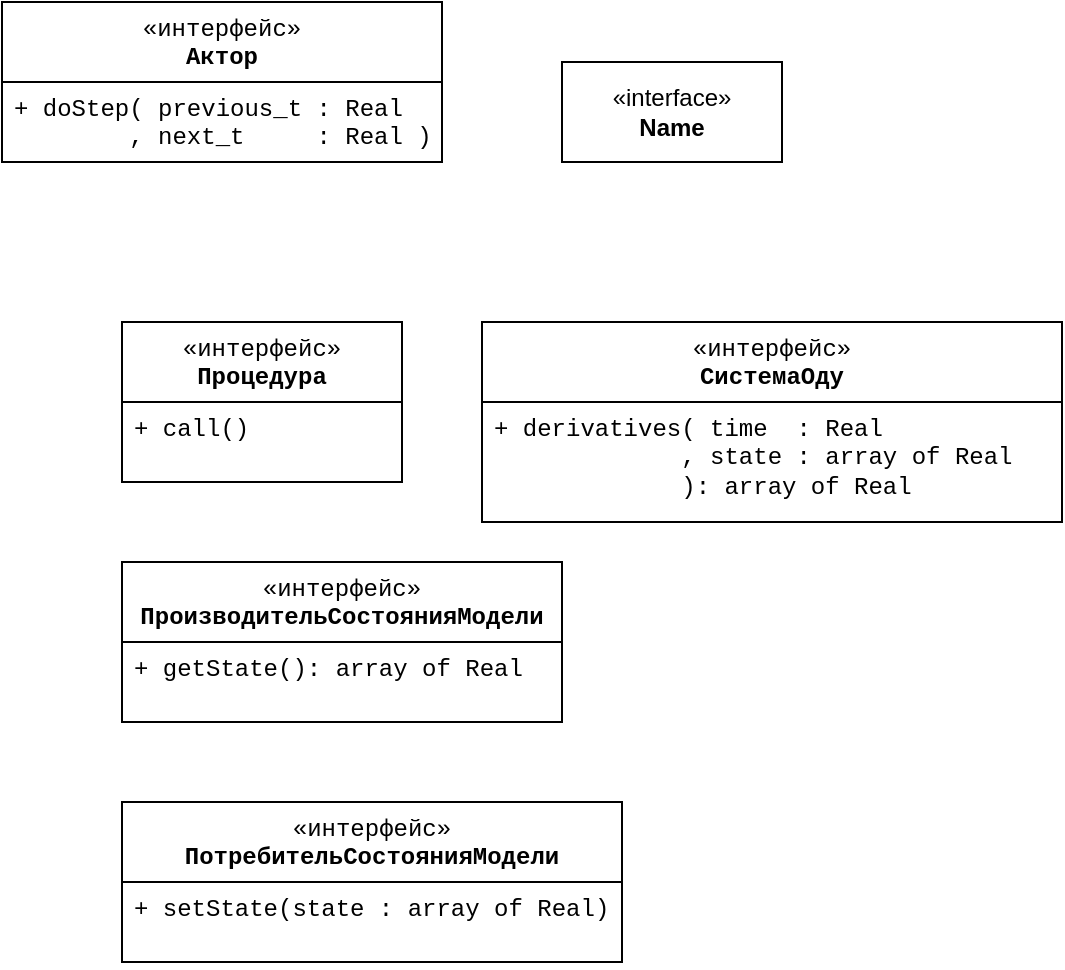 <mxfile version="21.0.8" type="device"><diagram id="-d8KJ4QEuPxyiDQyjDw2" name="Страница 1"><mxGraphModel dx="208" dy="483" grid="1" gridSize="10" guides="1" tooltips="1" connect="1" arrows="1" fold="1" page="1" pageScale="1" pageWidth="827" pageHeight="1169" math="0" shadow="0"><root><mxCell id="0"/><mxCell id="1" parent="0"/><mxCell id="EKTVwx5UlbFxl3wqwYXv-2" value="&amp;laquo;interface&amp;raquo;&lt;br&gt;&lt;b&gt;Name&lt;/b&gt;" style="html=1;whiteSpace=wrap;" vertex="1" parent="1"><mxGeometry x="320" y="70" width="110" height="50" as="geometry"/></mxCell><mxCell id="EKTVwx5UlbFxl3wqwYXv-3" value="&lt;span style=&quot;font-weight: normal;&quot;&gt;«интерфейс»&lt;/span&gt;&lt;br&gt;Актор" style="swimlane;fontStyle=1;align=center;verticalAlign=top;childLayout=stackLayout;horizontal=1;startSize=40;horizontalStack=0;resizeParent=1;resizeParentMax=0;resizeLast=0;collapsible=1;marginBottom=0;whiteSpace=wrap;html=1;fontFamily=Courier New;" vertex="1" parent="1"><mxGeometry x="40" y="40" width="220" height="80" as="geometry"/></mxCell><mxCell id="EKTVwx5UlbFxl3wqwYXv-6" value="+ doStep( previous_t : Real&lt;br&gt;&amp;nbsp; &amp;nbsp; &amp;nbsp; &amp;nbsp; , next_t&amp;nbsp; &amp;nbsp; &amp;nbsp;: Real )" style="text;strokeColor=none;fillColor=none;align=left;verticalAlign=top;spacingLeft=4;spacingRight=4;overflow=hidden;rotatable=0;points=[[0,0.5],[1,0.5]];portConstraint=eastwest;whiteSpace=wrap;html=1;fontFamily=Courier New;" vertex="1" parent="EKTVwx5UlbFxl3wqwYXv-3"><mxGeometry y="40" width="220" height="40" as="geometry"/></mxCell><mxCell id="EKTVwx5UlbFxl3wqwYXv-8" value="&lt;span style=&quot;font-weight: normal;&quot;&gt;«интерфейс»&lt;/span&gt;&lt;br&gt;Процедура" style="swimlane;fontStyle=1;align=center;verticalAlign=top;childLayout=stackLayout;horizontal=1;startSize=40;horizontalStack=0;resizeParent=1;resizeParentMax=0;resizeLast=0;collapsible=1;marginBottom=0;whiteSpace=wrap;html=1;fontFamily=Courier New;" vertex="1" parent="1"><mxGeometry x="100" y="200" width="140" height="80" as="geometry"/></mxCell><mxCell id="EKTVwx5UlbFxl3wqwYXv-9" value="+ call()" style="text;strokeColor=none;fillColor=none;align=left;verticalAlign=top;spacingLeft=4;spacingRight=4;overflow=hidden;rotatable=0;points=[[0,0.5],[1,0.5]];portConstraint=eastwest;whiteSpace=wrap;html=1;fontFamily=Courier New;" vertex="1" parent="EKTVwx5UlbFxl3wqwYXv-8"><mxGeometry y="40" width="140" height="40" as="geometry"/></mxCell><mxCell id="EKTVwx5UlbFxl3wqwYXv-10" value="&lt;span style=&quot;font-weight: normal;&quot;&gt;«интерфейс»&lt;/span&gt;&lt;br&gt;СистемаОду" style="swimlane;fontStyle=1;align=center;verticalAlign=top;childLayout=stackLayout;horizontal=1;startSize=40;horizontalStack=0;resizeParent=1;resizeParentMax=0;resizeLast=0;collapsible=1;marginBottom=0;whiteSpace=wrap;html=1;fontFamily=Courier New;" vertex="1" parent="1"><mxGeometry x="280" y="200" width="290" height="100" as="geometry"/></mxCell><mxCell id="EKTVwx5UlbFxl3wqwYXv-11" value="+ derivatives( time&amp;nbsp; : Real&lt;br&gt;&amp;nbsp; &amp;nbsp; &amp;nbsp; &amp;nbsp; &amp;nbsp; &amp;nbsp; &amp;nbsp;, state : array of Real&lt;br&gt;&amp;nbsp; &amp;nbsp; &amp;nbsp; &amp;nbsp; &amp;nbsp; &amp;nbsp; &amp;nbsp;): array of Real" style="text;strokeColor=none;fillColor=none;align=left;verticalAlign=top;spacingLeft=4;spacingRight=4;overflow=hidden;rotatable=0;points=[[0,0.5],[1,0.5]];portConstraint=eastwest;whiteSpace=wrap;html=1;fontFamily=Courier New;" vertex="1" parent="EKTVwx5UlbFxl3wqwYXv-10"><mxGeometry y="40" width="290" height="60" as="geometry"/></mxCell><mxCell id="EKTVwx5UlbFxl3wqwYXv-12" value="&lt;span style=&quot;font-weight: normal;&quot;&gt;«интерфейс»&lt;br&gt;&lt;/span&gt;ПроизводительСостоянияМодели" style="swimlane;fontStyle=1;align=center;verticalAlign=top;childLayout=stackLayout;horizontal=1;startSize=40;horizontalStack=0;resizeParent=1;resizeParentMax=0;resizeLast=0;collapsible=1;marginBottom=0;whiteSpace=wrap;html=1;fontFamily=Courier New;" vertex="1" parent="1"><mxGeometry x="100" y="320" width="220" height="80" as="geometry"/></mxCell><mxCell id="EKTVwx5UlbFxl3wqwYXv-13" value="+ getState(): array of Real" style="text;strokeColor=none;fillColor=none;align=left;verticalAlign=top;spacingLeft=4;spacingRight=4;overflow=hidden;rotatable=0;points=[[0,0.5],[1,0.5]];portConstraint=eastwest;whiteSpace=wrap;html=1;fontFamily=Courier New;" vertex="1" parent="EKTVwx5UlbFxl3wqwYXv-12"><mxGeometry y="40" width="220" height="40" as="geometry"/></mxCell><mxCell id="EKTVwx5UlbFxl3wqwYXv-14" value="&lt;span style=&quot;font-weight: normal;&quot;&gt;«интерфейс»&lt;br&gt;&lt;/span&gt;ПотребительСостоянияМодели" style="swimlane;fontStyle=1;align=center;verticalAlign=top;childLayout=stackLayout;horizontal=1;startSize=40;horizontalStack=0;resizeParent=1;resizeParentMax=0;resizeLast=0;collapsible=1;marginBottom=0;whiteSpace=wrap;html=1;fontFamily=Courier New;" vertex="1" parent="1"><mxGeometry x="100" y="440" width="250" height="80" as="geometry"/></mxCell><mxCell id="EKTVwx5UlbFxl3wqwYXv-15" value="+ setState(state : array of Real)" style="text;strokeColor=none;fillColor=none;align=left;verticalAlign=top;spacingLeft=4;spacingRight=4;overflow=hidden;rotatable=0;points=[[0,0.5],[1,0.5]];portConstraint=eastwest;whiteSpace=wrap;html=1;fontFamily=Courier New;" vertex="1" parent="EKTVwx5UlbFxl3wqwYXv-14"><mxGeometry y="40" width="250" height="40" as="geometry"/></mxCell></root></mxGraphModel></diagram></mxfile>